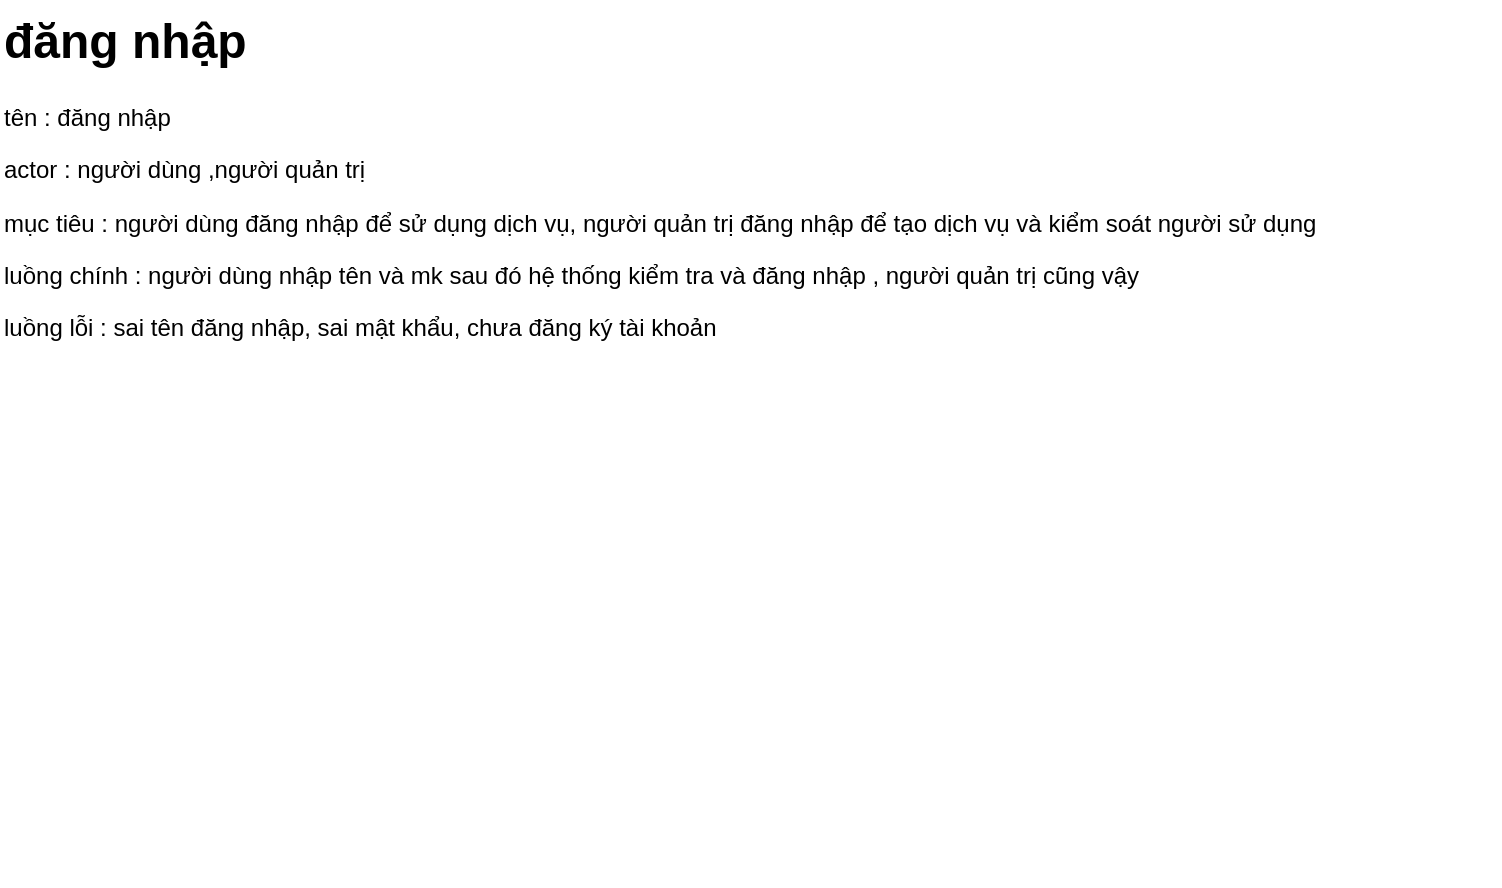 <mxfile version="28.2.8">
  <diagram name="Page-1" id="hvYObeEvf8icABEYhWRn">
    <mxGraphModel dx="1426" dy="841" grid="1" gridSize="10" guides="1" tooltips="1" connect="1" arrows="1" fold="1" page="1" pageScale="1" pageWidth="850" pageHeight="1100" math="0" shadow="0">
      <root>
        <mxCell id="0" />
        <mxCell id="1" parent="0" />
        <mxCell id="IAEuGRo9NamqtoYBYBKe-1" value="&lt;h1 style=&quot;margin-top: 0px;&quot;&gt;đăng nhập&lt;/h1&gt;&lt;p&gt;tên : đăng nhập&lt;/p&gt;&lt;p&gt;actor : người dùng ,người quản trị&lt;/p&gt;&lt;p&gt;mục tiêu : người dùng đăng nhập để sử dụng dịch vụ, người quản trị đăng nhập để tạo dịch vụ và kiểm soát người sử dụng&lt;/p&gt;&lt;p&gt;luồng chính : người dùng nhập tên và mk sau đó hệ thống kiểm tra và đăng nhập , người quản trị cũng vậy&lt;/p&gt;&lt;p&gt;luồng lỗi : sai tên đăng nhập, sai mật khẩu, chưa đăng ký tài khoản&lt;/p&gt;" style="text;html=1;whiteSpace=wrap;overflow=hidden;rounded=0;" vertex="1" parent="1">
          <mxGeometry x="20" y="270" width="750" height="440" as="geometry" />
        </mxCell>
      </root>
    </mxGraphModel>
  </diagram>
</mxfile>

